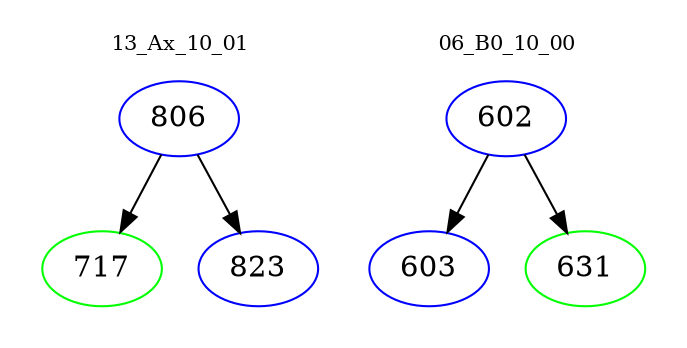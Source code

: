 digraph{
subgraph cluster_0 {
color = white
label = "13_Ax_10_01";
fontsize=10;
T0_806 [label="806", color="blue"]
T0_806 -> T0_717 [color="black"]
T0_717 [label="717", color="green"]
T0_806 -> T0_823 [color="black"]
T0_823 [label="823", color="blue"]
}
subgraph cluster_1 {
color = white
label = "06_B0_10_00";
fontsize=10;
T1_602 [label="602", color="blue"]
T1_602 -> T1_603 [color="black"]
T1_603 [label="603", color="blue"]
T1_602 -> T1_631 [color="black"]
T1_631 [label="631", color="green"]
}
}
